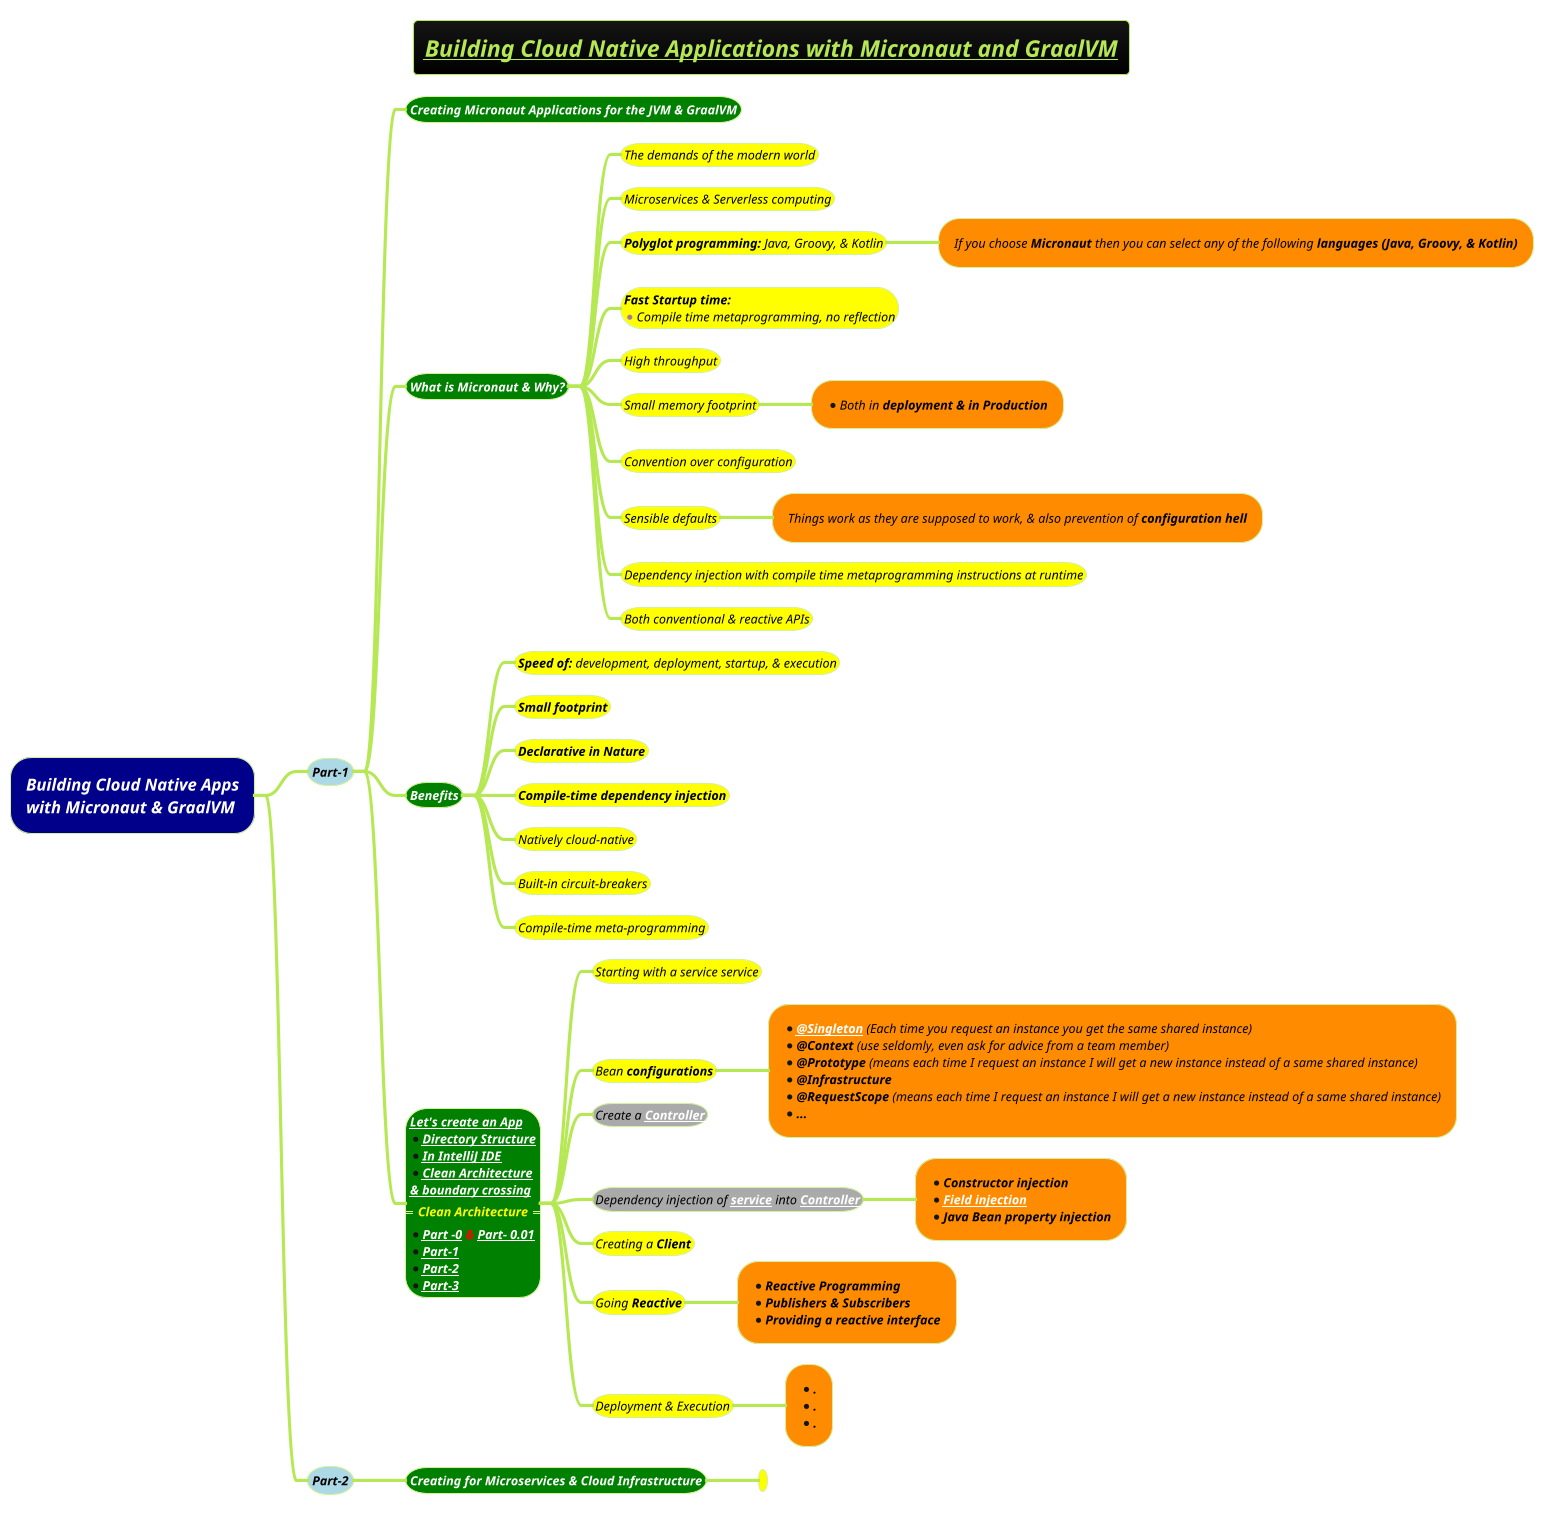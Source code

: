 @startmindmap
title =<i><b><u><size:18>Building Cloud Native Applications with Micronaut and GraalVM
!theme hacker


*[#darkblue] <i><color #white>Building Cloud Native Apps\n<i><color #white>with Micronaut & GraalVM
**[#lightblue] <i><color #black><size:12>Part-1
***[#green] <b><i><color #white><size:12>Creating Micronaut Applications for the JVM & GraalVM
***[#green] <b><i><color #white><size:12>What is Micronaut & Why?
****[#yellow] <i><color #black><size:12>The demands of the modern world
****[#yellow] <i><color #black><size:12>Microservices & Serverless computing
****[#yellow] <i><color #black><size:12>**Polyglot programming:** Java, Groovy, & Kotlin
*****[#darkorange] <i><color #black><size:12>If you choose **Micronaut** then you can select any of the following <b>languages (Java, Groovy, & Kotlin)
****[#yellow] <i><color #black><size:12>**Fast Startup time:** \n*<i><color #black><size:12>Compile time metaprogramming, no reflection
****[#yellow] <i><color #black><size:12>High throughput
****[#yellow] <i><color #black><size:12>Small memory footprint
*****[#darkorange] *<i><color #black><size:12>Both in <b>deployment & in Production
****[#yellow] <i><color #black><size:12>Convention over configuration
****[#yellow] <i><color #black><size:12>Sensible defaults
*****[#darkorange] <i><color #black><size:12>Things work as they are supposed to work, & also prevention of <b>configuration hell
****[#yellow] <i><color #black><size:12>Dependency injection with compile time metaprogramming instructions at runtime
****[#yellow] <i><color #black><size:12>Both conventional & reactive APIs
***[#green] <b><i><color #white><size:12>Benefits
****[#yellow] <i><color #black><size:12>**Speed of:** development, deployment, startup, & execution
****[#yellow] <i><color #black><size:12>**Small footprint**
****[#yellow] <i><color #black><size:12>**Declarative in Nature**
****[#yellow] <i><color #black><size:12>**Compile-time dependency injection**
****[#yellow] <i><color #black><size:12>Natively cloud-native
****[#yellow] <i><color #black><size:12>Built-in circuit-breakers
****[#yellow] <i><color #black><size:12>Compile-time meta-programming
***[#green]:<b><i><color #white><size:12>[[docs/3-programming-languages/Venkat-Subramaniam/images/img_518.png Let's create an App]]
*<b><i><color #white><size:12>[[docs/3-programming-languages/Venkat-Subramaniam/images/img_519.png Directory Structure]]
*<b><i><color #white><size:12>[[docs/3-programming-languages/Venkat-Subramaniam/images/img_520.png In IntelliJ IDE]]
*<b><i><color #white><size:12>[[docs/3-programming-languages/Venkat-Subramaniam/images/img_4.jpg Clean Architecture]]
<b><i><color #white><size:12>[[docs/3-programming-languages/Venkat-Subramaniam/images/img_4.jpg & boundary crossing]]
==<b><i><color #yellow><size:12>Clean Architecture==
*<b><i><color #red><size:12>[[docs/3-programming-languages/Venkat-Subramaniam/images/img_544.png Part -0]] & [[docs/3-programming-languages/clean-architecture/images/Screenshot_6.png Part- 0.01]]
*<b><i><color #white><size:12>[[docs/3-programming-languages/clean-architecture/images/Screenshot_7.png Part-1]]
*<b><i><color #white><size:12>[[docs/3-programming-languages/clean-architecture/images/Screenshot_8.png Part-2]]
*<b><i><color #white><size:12>[[docs/3-programming-languages/clean-architecture/images/Screenshot_9.png Part-3]];
****[#yellow] <i><color #black><size:12>Starting with a service service
****[#yellow] <i><color #black><size:12>Bean <b>configurations
*****[#darkorange]:*<i><color #black><size:12><b>[[docs/3-programming-languages/Venkat-Subramaniam/images/img_521.png @Singleton]] </b>(Each time you request an instance you get the same shared instance)
*<i><color #black><size:12><b>@Context </b>(use seldomly, even ask for advice from a team member)
*<i><color #black><size:12><b>@Prototype </b>(means each time I request an instance I will get a new instance instead of a same shared instance)
*<i><color #black><size:12><b>@Infrastructure
*<i><color #black><size:12><b>@RequestScope </b>(means each time I request an instance I will get a new instance instead of a same shared instance)
*<i><color #black><size:12><b>...;
****[#a] <i><color #black><size:12>Create a <b>[[docs/3-programming-languages/Venkat-Subramaniam/images/img_523.png Controller]]

****[#a] <i><color #black><size:12>Dependency injection of **[[docs/3-programming-languages/Venkat-Subramaniam/images/img_524.png service]]** into <b>[[docs/3-programming-languages/Venkat-Subramaniam/images/img_523.png Controller]]
*****[#darkorange]:*<i><color #black><size:12><b>Constructor injection
*<i><color #black><size:12><b>[[docs/3-programming-languages/Venkat-Subramaniam/images/img_522.png Field injection]]
*<i><color #black><size:12><b>Java Bean property injection;
****[#yellow] <i><color #black><size:12>Creating a <b>Client

****[#yellow] <i><color #black><size:12>Going <b>Reactive
*****[#darkorange]:*<i><color #black><size:12><b>Reactive Programming
*<i><color #black><size:12><b>Publishers & Subscribers
*<i><color #black><size:12><b>Providing a reactive interface;

****[#yellow] <i><color #black><size:12>Deployment & Execution
*****[#darkorange]:*<i><color #black><size:12><b>.
*<i><color #black><size:12><b>.
*<i><color #black><size:12><b>.;

**[#lightblue] <i><color #black><size:12>Part-2
***[#green] <b><i><color #white><size:12>Creating for Microservices & Cloud Infrastructure
****[#yellow] <i><color #black><size:12>

@endmindmap
